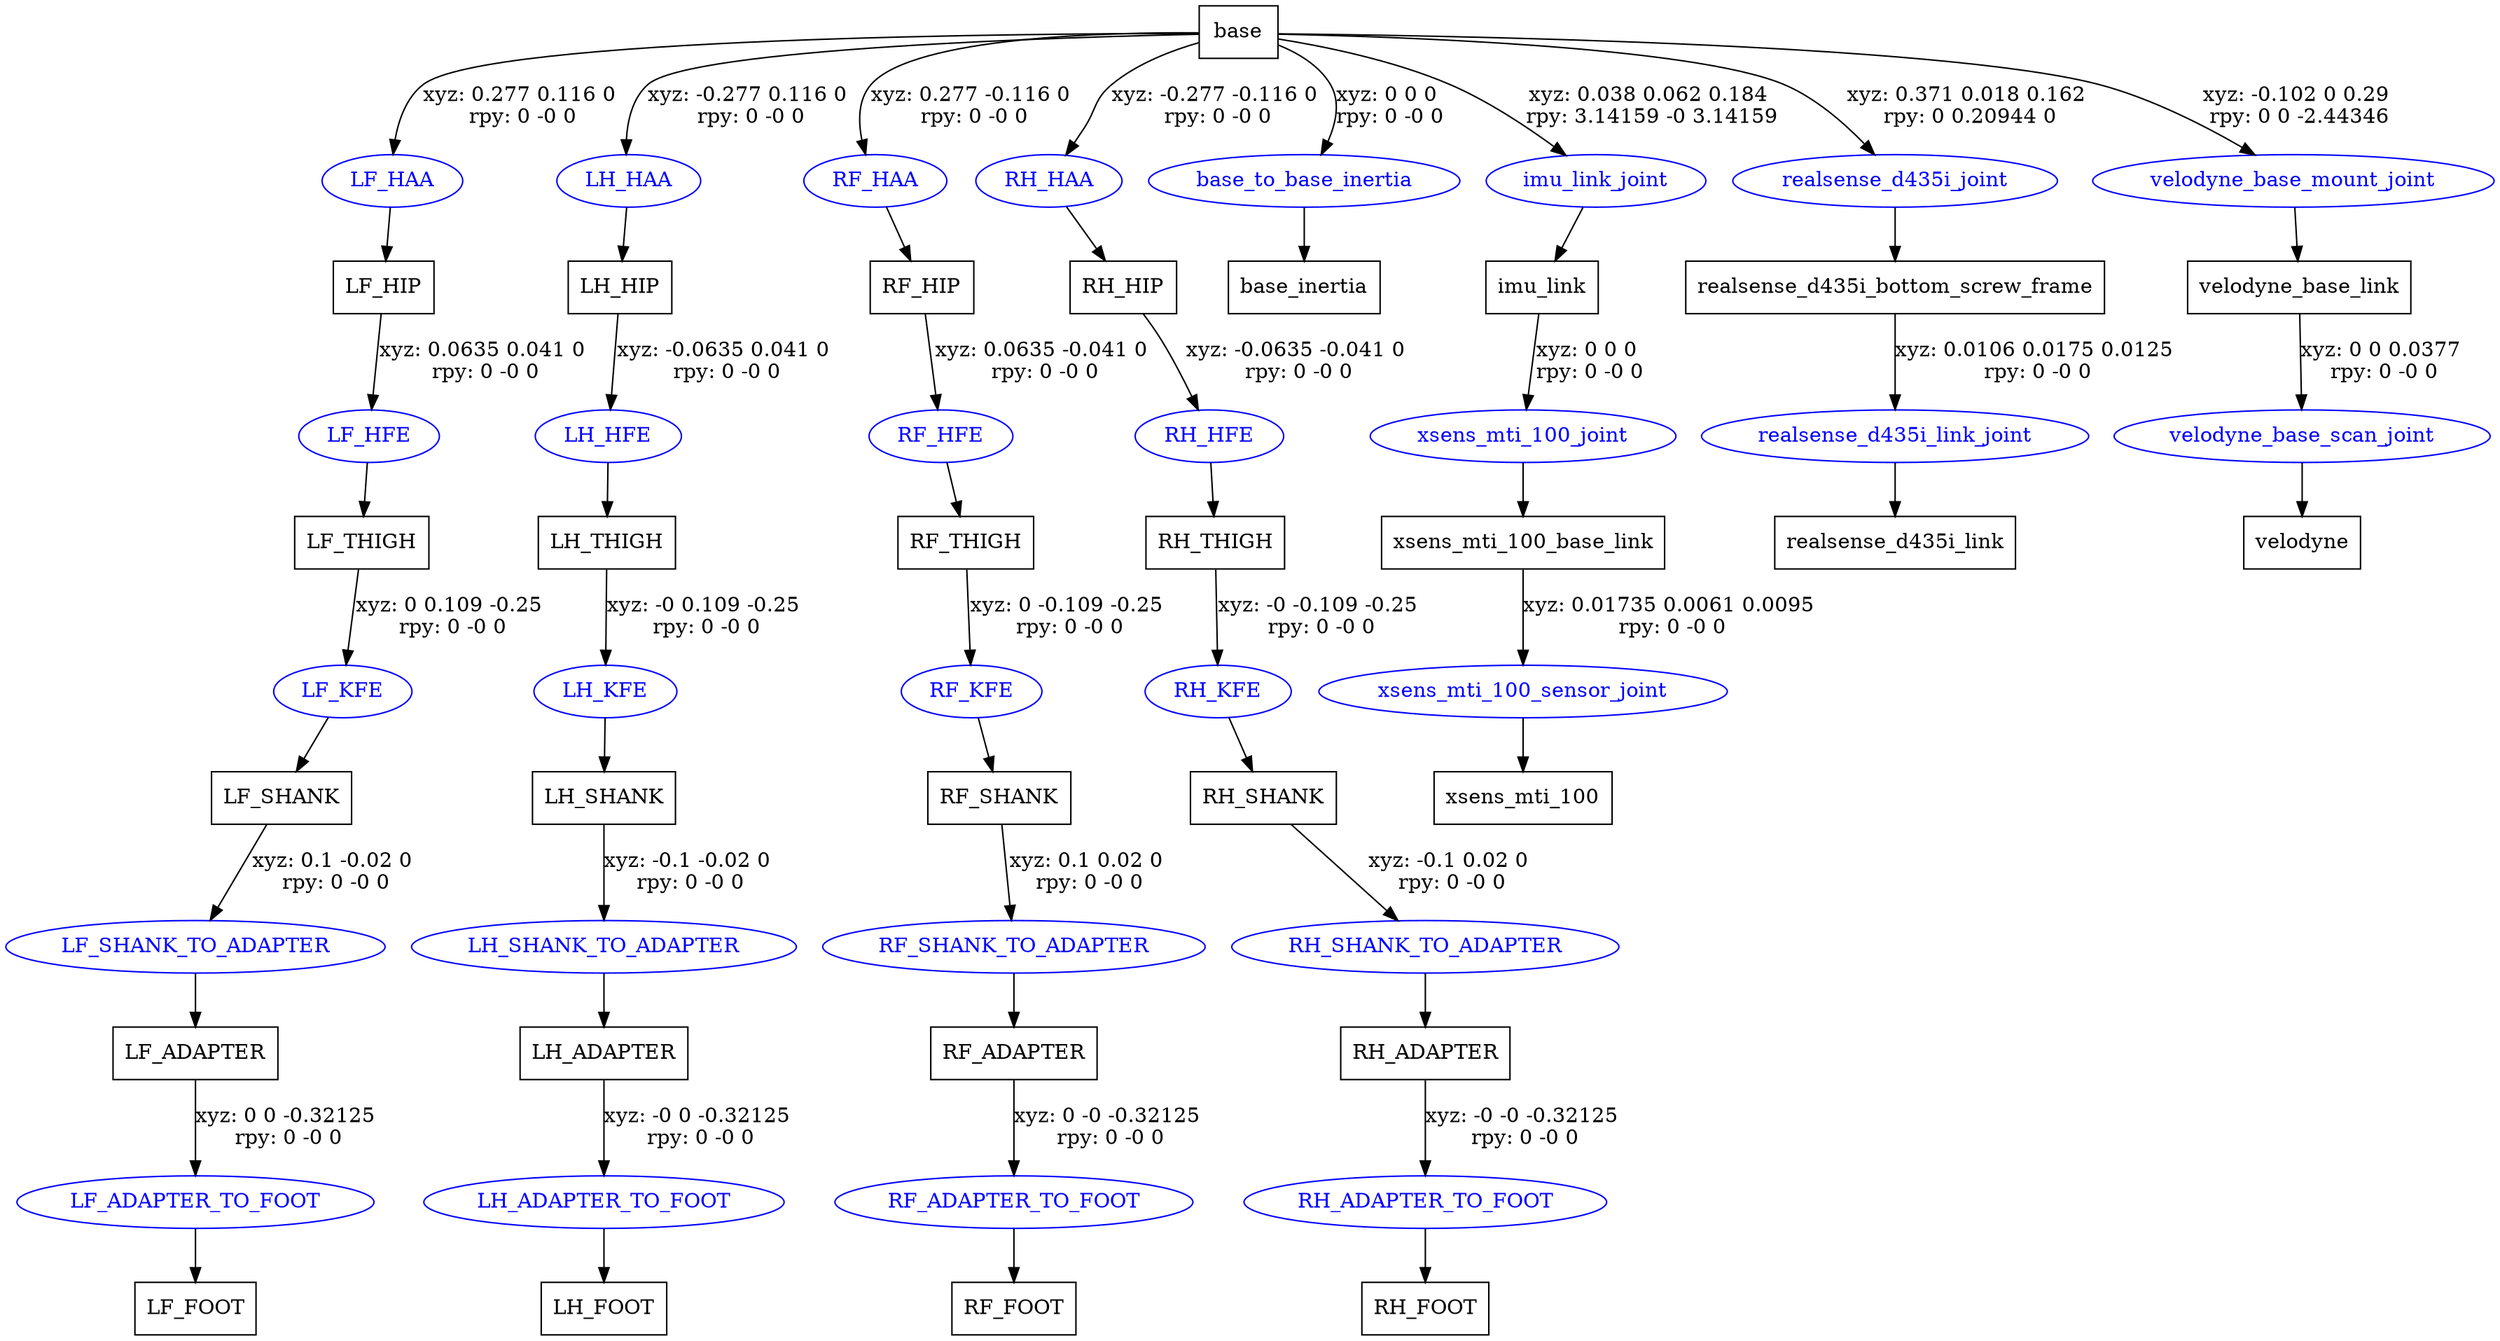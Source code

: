 digraph G {
node [shape=box];
"base" [label="base"];
"LF_HIP" [label="LF_HIP"];
"LF_THIGH" [label="LF_THIGH"];
"LF_SHANK" [label="LF_SHANK"];
"LF_ADAPTER" [label="LF_ADAPTER"];
"LF_FOOT" [label="LF_FOOT"];
"LH_HIP" [label="LH_HIP"];
"LH_THIGH" [label="LH_THIGH"];
"LH_SHANK" [label="LH_SHANK"];
"LH_ADAPTER" [label="LH_ADAPTER"];
"LH_FOOT" [label="LH_FOOT"];
"RF_HIP" [label="RF_HIP"];
"RF_THIGH" [label="RF_THIGH"];
"RF_SHANK" [label="RF_SHANK"];
"RF_ADAPTER" [label="RF_ADAPTER"];
"RF_FOOT" [label="RF_FOOT"];
"RH_HIP" [label="RH_HIP"];
"RH_THIGH" [label="RH_THIGH"];
"RH_SHANK" [label="RH_SHANK"];
"RH_ADAPTER" [label="RH_ADAPTER"];
"RH_FOOT" [label="RH_FOOT"];
"base_inertia" [label="base_inertia"];
"imu_link" [label="imu_link"];
"xsens_mti_100_base_link" [label="xsens_mti_100_base_link"];
"xsens_mti_100" [label="xsens_mti_100"];
"realsense_d435i_bottom_screw_frame" [label="realsense_d435i_bottom_screw_frame"];
"realsense_d435i_link" [label="realsense_d435i_link"];
"velodyne_base_link" [label="velodyne_base_link"];
"velodyne" [label="velodyne"];
node [shape=ellipse, color=blue, fontcolor=blue];
"base" -> "LF_HAA" [label="xyz: 0.277 0.116 0 \nrpy: 0 -0 0"]
"LF_HAA" -> "LF_HIP"
"LF_HIP" -> "LF_HFE" [label="xyz: 0.0635 0.041 0 \nrpy: 0 -0 0"]
"LF_HFE" -> "LF_THIGH"
"LF_THIGH" -> "LF_KFE" [label="xyz: 0 0.109 -0.25 \nrpy: 0 -0 0"]
"LF_KFE" -> "LF_SHANK"
"LF_SHANK" -> "LF_SHANK_TO_ADAPTER" [label="xyz: 0.1 -0.02 0 \nrpy: 0 -0 0"]
"LF_SHANK_TO_ADAPTER" -> "LF_ADAPTER"
"LF_ADAPTER" -> "LF_ADAPTER_TO_FOOT" [label="xyz: 0 0 -0.32125 \nrpy: 0 -0 0"]
"LF_ADAPTER_TO_FOOT" -> "LF_FOOT"
"base" -> "LH_HAA" [label="xyz: -0.277 0.116 0 \nrpy: 0 -0 0"]
"LH_HAA" -> "LH_HIP"
"LH_HIP" -> "LH_HFE" [label="xyz: -0.0635 0.041 0 \nrpy: 0 -0 0"]
"LH_HFE" -> "LH_THIGH"
"LH_THIGH" -> "LH_KFE" [label="xyz: -0 0.109 -0.25 \nrpy: 0 -0 0"]
"LH_KFE" -> "LH_SHANK"
"LH_SHANK" -> "LH_SHANK_TO_ADAPTER" [label="xyz: -0.1 -0.02 0 \nrpy: 0 -0 0"]
"LH_SHANK_TO_ADAPTER" -> "LH_ADAPTER"
"LH_ADAPTER" -> "LH_ADAPTER_TO_FOOT" [label="xyz: -0 0 -0.32125 \nrpy: 0 -0 0"]
"LH_ADAPTER_TO_FOOT" -> "LH_FOOT"
"base" -> "RF_HAA" [label="xyz: 0.277 -0.116 0 \nrpy: 0 -0 0"]
"RF_HAA" -> "RF_HIP"
"RF_HIP" -> "RF_HFE" [label="xyz: 0.0635 -0.041 0 \nrpy: 0 -0 0"]
"RF_HFE" -> "RF_THIGH"
"RF_THIGH" -> "RF_KFE" [label="xyz: 0 -0.109 -0.25 \nrpy: 0 -0 0"]
"RF_KFE" -> "RF_SHANK"
"RF_SHANK" -> "RF_SHANK_TO_ADAPTER" [label="xyz: 0.1 0.02 0 \nrpy: 0 -0 0"]
"RF_SHANK_TO_ADAPTER" -> "RF_ADAPTER"
"RF_ADAPTER" -> "RF_ADAPTER_TO_FOOT" [label="xyz: 0 -0 -0.32125 \nrpy: 0 -0 0"]
"RF_ADAPTER_TO_FOOT" -> "RF_FOOT"
"base" -> "RH_HAA" [label="xyz: -0.277 -0.116 0 \nrpy: 0 -0 0"]
"RH_HAA" -> "RH_HIP"
"RH_HIP" -> "RH_HFE" [label="xyz: -0.0635 -0.041 0 \nrpy: 0 -0 0"]
"RH_HFE" -> "RH_THIGH"
"RH_THIGH" -> "RH_KFE" [label="xyz: -0 -0.109 -0.25 \nrpy: 0 -0 0"]
"RH_KFE" -> "RH_SHANK"
"RH_SHANK" -> "RH_SHANK_TO_ADAPTER" [label="xyz: -0.1 0.02 0 \nrpy: 0 -0 0"]
"RH_SHANK_TO_ADAPTER" -> "RH_ADAPTER"
"RH_ADAPTER" -> "RH_ADAPTER_TO_FOOT" [label="xyz: -0 -0 -0.32125 \nrpy: 0 -0 0"]
"RH_ADAPTER_TO_FOOT" -> "RH_FOOT"
"base" -> "base_to_base_inertia" [label="xyz: 0 0 0 \nrpy: 0 -0 0"]
"base_to_base_inertia" -> "base_inertia"
"base" -> "imu_link_joint" [label="xyz: 0.038 0.062 0.184 \nrpy: 3.14159 -0 3.14159"]
"imu_link_joint" -> "imu_link"
"imu_link" -> "xsens_mti_100_joint" [label="xyz: 0 0 0 \nrpy: 0 -0 0"]
"xsens_mti_100_joint" -> "xsens_mti_100_base_link"
"xsens_mti_100_base_link" -> "xsens_mti_100_sensor_joint" [label="xyz: 0.01735 0.0061 0.0095 \nrpy: 0 -0 0"]
"xsens_mti_100_sensor_joint" -> "xsens_mti_100"
"base" -> "realsense_d435i_joint" [label="xyz: 0.371 0.018 0.162 \nrpy: 0 0.20944 0"]
"realsense_d435i_joint" -> "realsense_d435i_bottom_screw_frame"
"realsense_d435i_bottom_screw_frame" -> "realsense_d435i_link_joint" [label="xyz: 0.0106 0.0175 0.0125 \nrpy: 0 -0 0"]
"realsense_d435i_link_joint" -> "realsense_d435i_link"
"base" -> "velodyne_base_mount_joint" [label="xyz: -0.102 0 0.29 \nrpy: 0 0 -2.44346"]
"velodyne_base_mount_joint" -> "velodyne_base_link"
"velodyne_base_link" -> "velodyne_base_scan_joint" [label="xyz: 0 0 0.0377 \nrpy: 0 -0 0"]
"velodyne_base_scan_joint" -> "velodyne"
}
